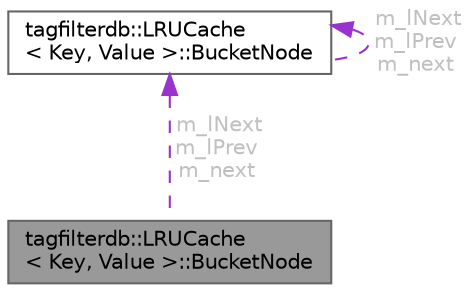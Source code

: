 digraph "tagfilterdb::LRUCache&lt; Key, Value &gt;::BucketNode"
{
 // LATEX_PDF_SIZE
  bgcolor="transparent";
  edge [fontname=Helvetica,fontsize=10,labelfontname=Helvetica,labelfontsize=10];
  node [fontname=Helvetica,fontsize=10,shape=box,height=0.2,width=0.4];
  Node1 [id="Node000001",label="tagfilterdb::LRUCache\l\< Key, Value \>::BucketNode",height=0.2,width=0.4,color="gray40", fillcolor="grey60", style="filled", fontcolor="black",tooltip="A class representing a node in the bucket list."];
  Node2 -> Node1 [id="edge1_Node000001_Node000002",dir="back",color="darkorchid3",style="dashed",tooltip=" ",label=" m_lNext\nm_lPrev\nm_next",fontcolor="grey" ];
  Node2 [id="Node000002",label="tagfilterdb::LRUCache\l\< Key, Value \>::BucketNode",height=0.2,width=0.4,color="gray40", fillcolor="white", style="filled",URL="$classtagfilterdb_1_1LRUCache_1_1BucketNode.html",tooltip="A class representing a node in the bucket list."];
  Node2 -> Node2 [id="edge2_Node000002_Node000002",dir="back",color="darkorchid3",style="dashed",tooltip=" ",label=" m_lNext\nm_lPrev\nm_next",fontcolor="grey" ];
}

